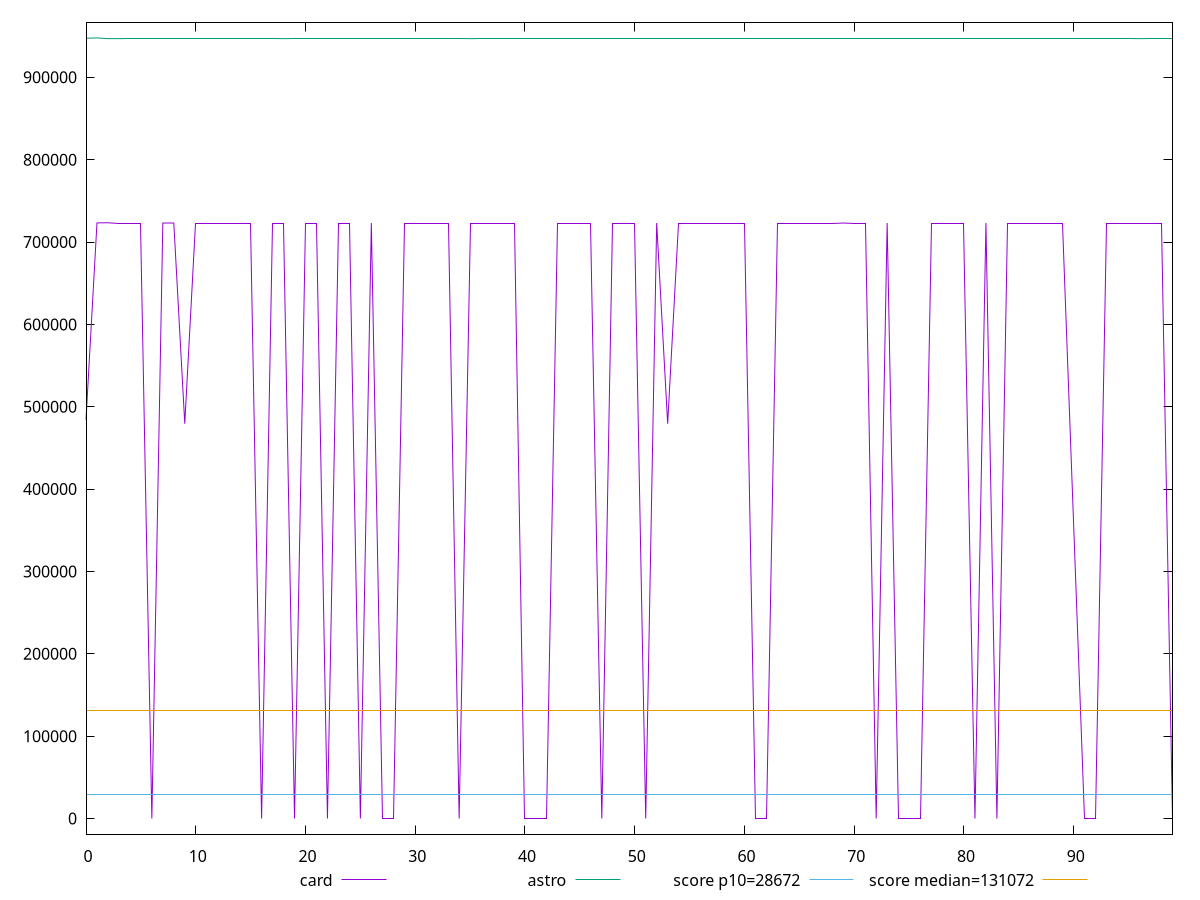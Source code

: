 reset

$card <<EOF
0 484328.03578333335
1 723279.6357833333
2 723419.1557833333
3 723103.2876833333
4 723102.6076833333
5 723101.0076833332
6 0
7 723101.0076833335
8 723098.6076833333
9 479439.1676833334
10 723102.6076833333
11 723101.0076833332
12 723102.6076833333
13 723101.6876833333
14 723101.0076833335
15 723101.0076833332
16 0
17 723101.0076833332
18 723101.0076833332
19 0
20 723101.0076833332
21 723102.6076833333
22 0
23 723101.6876833333
24 723102.6076833333
25 0
26 723102.6076833333
27 0
28 0
29 723101.0076833332
30 723103.2876833333
31 723101.0076833332
32 723101.0076833332
33 723101.6876833333
34 0
35 723103.2876833333
36 723103.2876833333
37 723103.2876833333
38 723101.0076833335
39 723102.6076833333
40 0
41 0
42 0
43 723101.0076833332
44 723103.2876833333
45 723103.2876833335
46 723101.0076833332
47 0
48 723102.6076833335
49 723099.6476833333
50 723101.0076833332
51 0
52 723101.0076833332
53 479439.1676833334
54 723099.2876833333
55 723101.0076833332
56 723101.0076833332
57 723103.2876833333
58 723103.2876833333
59 723101.0076833332
60 723101.0076833335
61 0
62 0
63 723102.6076833333
64 723103.2876833333
65 723101.0076833332
66 723101.6876833333
67 723102.6076833333
68 723101.0076833335
69 723107.4076833333
70 723103.2876833333
71 723101.6876833333
72 0
73 723101.0076833332
74 0
75 0
76 0
77 723103.2876833333
78 723101.0076833332
79 723100.3276833333
80 723101.0076833332
81 0
82 723103.2876833333
83 0
84 723101.0076833332
85 723099.4076833333
86 723102.6076833333
87 723101.6876833334
88 723102.6076833333
89 723101.0076833332
91 0
92 0
93 723101.0076833335
94 723102.6076833333
95 723101.6876833333
96 723101.0076833332
97 723102.6076833333
98 723102.6076833333
99 0
EOF

$astro <<EOF
0 947536.9225388889
1 947889.0695277777
2 946989.4980750001
3 946990.1780750002
4 946989.3780750001
5 946987.8980750002
6 946988.5780750002
7 946987.8980750002
8 946987.8980750002
9 946989.4980750001
10 946987.8980750002
11 946986.2980750002
12 946987.8980750002
13 946989.4980750001
14 946987.5780750002
15 946989.4980750001
16 946987.8980750002
17 946987.8980750002
18 946990.1780750002
19 946987.8980750002
20 946989.4980750001
21 946987.8980750002
22 946987.8980750002
23 946989.1780750002
24 946988.5780750002
25 946987.8980750002
26 946989.4980750001
27 946988.5780750002
28 946987.8980750002
29 946987.8980750002
30 946989.4980750001
31 946989.4980750001
32 946985.5380750002
33 946989.4980750001
34 946988.5780750002
35 946995.6980750001
36 946989.4980750001
37 946987.8980750002
38 946989.4980750001
39 946989.4980750001
40 946988.1380750001
41 946988.5780750002
42 946988.6980750001
43 946987.8980750002
44 946987.8980750002
45 946987.8980750002
46 946987.8980750002
47 946988.5780750002
48 946985.4980750001
49 946985.1780750002
50 946989.4980750001
51 946987.8980750002
52 946989.4980750001
53 946987.8980750002
54 946987.8980750002
55 946986.5380750002
56 946987.8980750002
57 946988.5780750002
58 946989.4980750001
59 946987.8980750002
60 946989.4980750001
61 946989.4980750001
62 946989.4980750001
63 946987.8980750002
64 946988.5780750002
65 946987.8980750002
66 946989.4980750001
67 946987.8980750002
68 946987.8980750002
69 946987.8980750002
70 946987.8980750002
71 946987.0980750001
72 946987.8980750002
73 946987.8980750002
74 946987.8980750002
75 946987.8980750002
76 946989.4980750001
77 946988.1380750001
78 946989.4980750001
79 946986.8980750002
80 946989.4980750001
81 946989.4980750001
82 946988.1380750001
83 946988.5780750002
84 946987.8980750002
85 946987.8980750002
86 946988.4980750001
87 946987.2180750002
88 946988.5780750002
89 946986.5380750002
90 946989.4980750001
91 946987.8980750002
92 946987.8980750002
93 946987.8980750002
94 946987.8980750002
95 946987.8980750002
96 946990.2980750002
97 946987.8980750002
98 946987.8980750002
99 946989.4980750001
EOF

set key outside below
set xrange [0:99]
set yrange [-18957.781390555556:966846.8509183333]
set trange [-18957.781390555556:966846.8509183333]
set terminal svg size 640, 520 enhanced background rgb 'white'
set output "report/report_00029_2021-02-24T13-36-40.390Z/uses-long-cache-ttl/comparison/line/2_vs_3.svg"

plot $card title "card" with line, \
     $astro title "astro" with line, \
     28672 title "score p10=28672", \
     131072 title "score median=131072"

reset
